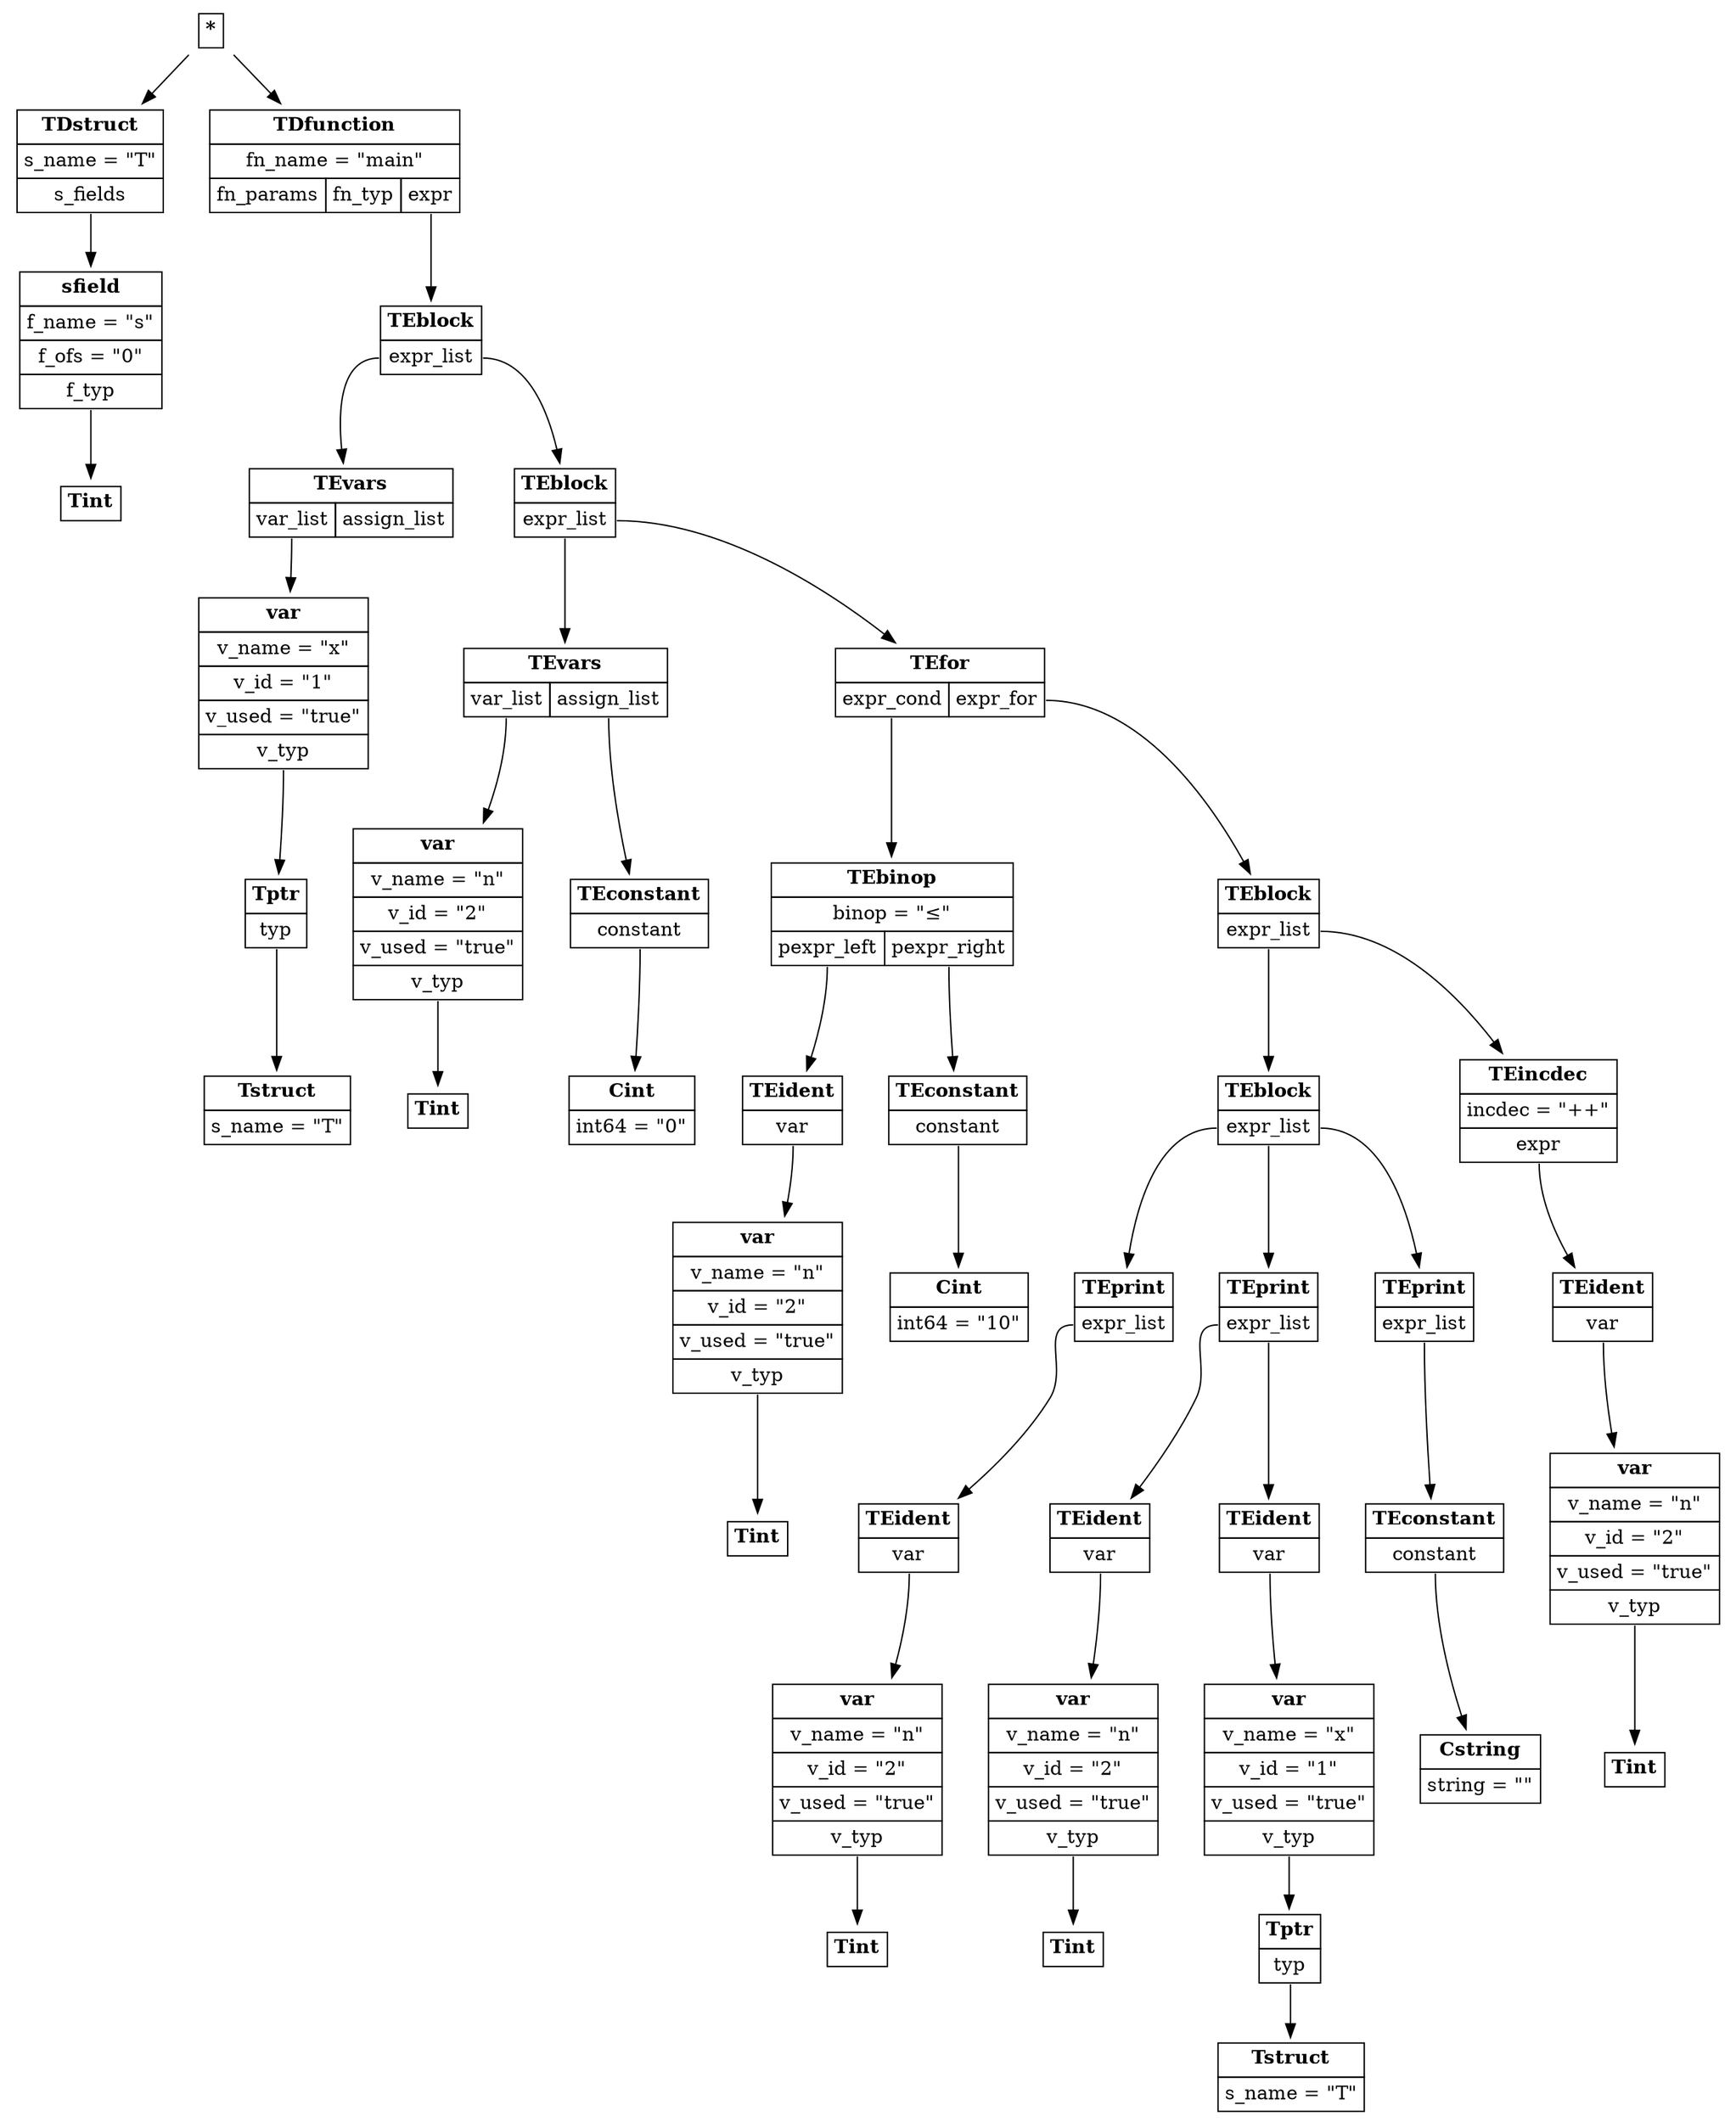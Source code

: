 digraph ast {
node [shape=plaintext];
root [label=<<table border='0' cellborder='1' cellspacing='0' cellpadding='4'><tr ><td colspan = '1'><b >*</b></td></tr></table>>]
TDstruct_1 [label=<<table border='0' cellborder='1' cellspacing='0' cellpadding='4'><tr ><td colspan = '1'><b >TDstruct</b></td></tr><tr ><td colspan = '1'>s_name = "T"</td></tr><tr ><td port='s_fields'>s_fields</td></tr></table>>]
root -> TDstruct_1
sfield_2 [label=<<table border='0' cellborder='1' cellspacing='0' cellpadding='4'><tr ><td colspan = '1'><b >sfield</b></td></tr><tr ><td colspan = '1'>f_name = "s"</td></tr><tr ><td colspan = '1'>f_ofs = "0"</td></tr><tr ><td port='f_typ'>f_typ</td></tr></table>>]
TDstruct_1:s_fields -> sfield_2
Tint_3 [label=<<table border='0' cellborder='1' cellspacing='0' cellpadding='4'><tr ><td colspan = '1'><b >Tint</b></td></tr></table>>]
sfield_2:f_typ -> Tint_3
TDfunction_4 [label=<<table border='0' cellborder='1' cellspacing='0' cellpadding='4'><tr ><td colspan = '3'><b >TDfunction</b></td></tr><tr ><td colspan = '3'>fn_name = "main"</td></tr><tr ><td port='fn_params'>fn_params</td><td port='fn_typ'>fn_typ</td><td port='expr'>expr</td></tr></table>>]
root -> TDfunction_4
TEblock_5 [label=<<table border='0' cellborder='1' cellspacing='0' cellpadding='4'><tr ><td colspan = '1'><b >TEblock</b></td></tr><tr ><td port='expr_list'>expr_list</td></tr></table>>]
TDfunction_4:expr -> TEblock_5
TEvars_6 [label=<<table border='0' cellborder='1' cellspacing='0' cellpadding='4'><tr ><td colspan = '2'><b >TEvars</b></td></tr><tr ><td port='var_list'>var_list</td><td port='assign_list'>assign_list</td></tr></table>>]
TEblock_5:expr_list -> TEvars_6
var_7 [label=<<table border='0' cellborder='1' cellspacing='0' cellpadding='4'><tr ><td colspan = '1'><b >var</b></td></tr><tr ><td colspan = '1'>v_name = "x"</td></tr><tr ><td colspan = '1'>v_id = "1"</td></tr><tr ><td colspan = '1'>v_used = "true"</td></tr><tr ><td port='v_typ'>v_typ</td></tr></table>>]
TEvars_6:var_list -> var_7
Tptr_8 [label=<<table border='0' cellborder='1' cellspacing='0' cellpadding='4'><tr ><td colspan = '1'><b >Tptr</b></td></tr><tr ><td port='typ'>typ</td></tr></table>>]
var_7:v_typ -> Tptr_8
Tstruct_9 [label=<<table border='0' cellborder='1' cellspacing='0' cellpadding='4'><tr ><td colspan = '1'><b >Tstruct</b></td></tr><tr ><td colspan = '1'>s_name = "T"</td></tr></table>>]
Tptr_8:typ -> Tstruct_9
TEblock_10 [label=<<table border='0' cellborder='1' cellspacing='0' cellpadding='4'><tr ><td colspan = '1'><b >TEblock</b></td></tr><tr ><td port='expr_list'>expr_list</td></tr></table>>]
TEblock_5:expr_list -> TEblock_10
TEvars_11 [label=<<table border='0' cellborder='1' cellspacing='0' cellpadding='4'><tr ><td colspan = '2'><b >TEvars</b></td></tr><tr ><td port='var_list'>var_list</td><td port='assign_list'>assign_list</td></tr></table>>]
TEblock_10:expr_list -> TEvars_11
var_12 [label=<<table border='0' cellborder='1' cellspacing='0' cellpadding='4'><tr ><td colspan = '1'><b >var</b></td></tr><tr ><td colspan = '1'>v_name = "n"</td></tr><tr ><td colspan = '1'>v_id = "2"</td></tr><tr ><td colspan = '1'>v_used = "true"</td></tr><tr ><td port='v_typ'>v_typ</td></tr></table>>]
TEvars_11:var_list -> var_12
Tint_13 [label=<<table border='0' cellborder='1' cellspacing='0' cellpadding='4'><tr ><td colspan = '1'><b >Tint</b></td></tr></table>>]
var_12:v_typ -> Tint_13
TEconstant_14 [label=<<table border='0' cellborder='1' cellspacing='0' cellpadding='4'><tr ><td colspan = '1'><b >TEconstant</b></td></tr><tr ><td port='constant'>constant</td></tr></table>>]
TEvars_11:assign_list -> TEconstant_14
Cint_15 [label=<<table border='0' cellborder='1' cellspacing='0' cellpadding='4'><tr ><td colspan = '1'><b >Cint</b></td></tr><tr ><td colspan = '1'>int64 = "0"</td></tr></table>>]
TEconstant_14:constant -> Cint_15
TEfor_16 [label=<<table border='0' cellborder='1' cellspacing='0' cellpadding='4'><tr ><td colspan = '2'><b >TEfor</b></td></tr><tr ><td port='expr_cond'>expr_cond</td><td port='expr_for'>expr_for</td></tr></table>>]
TEblock_10:expr_list -> TEfor_16
TEbinop_17 [label=<<table border='0' cellborder='1' cellspacing='0' cellpadding='4'><tr ><td colspan = '2'><b >TEbinop</b></td></tr><tr ><td colspan = '2'>binop = "&le;"</td></tr><tr ><td port='pexpr_left'>pexpr_left</td><td port='pexpr_right'>pexpr_right</td></tr></table>>]
TEfor_16:expr_cond -> TEbinop_17
TEident_18 [label=<<table border='0' cellborder='1' cellspacing='0' cellpadding='4'><tr ><td colspan = '1'><b >TEident</b></td></tr><tr ><td port='var'>var</td></tr></table>>]
TEbinop_17:pexpr_left -> TEident_18
var_19 [label=<<table border='0' cellborder='1' cellspacing='0' cellpadding='4'><tr ><td colspan = '1'><b >var</b></td></tr><tr ><td colspan = '1'>v_name = "n"</td></tr><tr ><td colspan = '1'>v_id = "2"</td></tr><tr ><td colspan = '1'>v_used = "true"</td></tr><tr ><td port='v_typ'>v_typ</td></tr></table>>]
TEident_18:var -> var_19
Tint_20 [label=<<table border='0' cellborder='1' cellspacing='0' cellpadding='4'><tr ><td colspan = '1'><b >Tint</b></td></tr></table>>]
var_19:v_typ -> Tint_20
TEconstant_21 [label=<<table border='0' cellborder='1' cellspacing='0' cellpadding='4'><tr ><td colspan = '1'><b >TEconstant</b></td></tr><tr ><td port='constant'>constant</td></tr></table>>]
TEbinop_17:pexpr_right -> TEconstant_21
Cint_22 [label=<<table border='0' cellborder='1' cellspacing='0' cellpadding='4'><tr ><td colspan = '1'><b >Cint</b></td></tr><tr ><td colspan = '1'>int64 = "10"</td></tr></table>>]
TEconstant_21:constant -> Cint_22
TEblock_23 [label=<<table border='0' cellborder='1' cellspacing='0' cellpadding='4'><tr ><td colspan = '1'><b >TEblock</b></td></tr><tr ><td port='expr_list'>expr_list</td></tr></table>>]
TEfor_16:expr_for -> TEblock_23
TEblock_24 [label=<<table border='0' cellborder='1' cellspacing='0' cellpadding='4'><tr ><td colspan = '1'><b >TEblock</b></td></tr><tr ><td port='expr_list'>expr_list</td></tr></table>>]
TEblock_23:expr_list -> TEblock_24
TEprint_25 [label=<<table border='0' cellborder='1' cellspacing='0' cellpadding='4'><tr ><td colspan = '1'><b >TEprint</b></td></tr><tr ><td port='expr_list'>expr_list</td></tr></table>>]
TEblock_24:expr_list -> TEprint_25
TEident_26 [label=<<table border='0' cellborder='1' cellspacing='0' cellpadding='4'><tr ><td colspan = '1'><b >TEident</b></td></tr><tr ><td port='var'>var</td></tr></table>>]
TEprint_25:expr_list -> TEident_26
var_27 [label=<<table border='0' cellborder='1' cellspacing='0' cellpadding='4'><tr ><td colspan = '1'><b >var</b></td></tr><tr ><td colspan = '1'>v_name = "n"</td></tr><tr ><td colspan = '1'>v_id = "2"</td></tr><tr ><td colspan = '1'>v_used = "true"</td></tr><tr ><td port='v_typ'>v_typ</td></tr></table>>]
TEident_26:var -> var_27
Tint_28 [label=<<table border='0' cellborder='1' cellspacing='0' cellpadding='4'><tr ><td colspan = '1'><b >Tint</b></td></tr></table>>]
var_27:v_typ -> Tint_28
TEprint_29 [label=<<table border='0' cellborder='1' cellspacing='0' cellpadding='4'><tr ><td colspan = '1'><b >TEprint</b></td></tr><tr ><td port='expr_list'>expr_list</td></tr></table>>]
TEblock_24:expr_list -> TEprint_29
TEident_30 [label=<<table border='0' cellborder='1' cellspacing='0' cellpadding='4'><tr ><td colspan = '1'><b >TEident</b></td></tr><tr ><td port='var'>var</td></tr></table>>]
TEprint_29:expr_list -> TEident_30
var_31 [label=<<table border='0' cellborder='1' cellspacing='0' cellpadding='4'><tr ><td colspan = '1'><b >var</b></td></tr><tr ><td colspan = '1'>v_name = "n"</td></tr><tr ><td colspan = '1'>v_id = "2"</td></tr><tr ><td colspan = '1'>v_used = "true"</td></tr><tr ><td port='v_typ'>v_typ</td></tr></table>>]
TEident_30:var -> var_31
Tint_32 [label=<<table border='0' cellborder='1' cellspacing='0' cellpadding='4'><tr ><td colspan = '1'><b >Tint</b></td></tr></table>>]
var_31:v_typ -> Tint_32
TEident_33 [label=<<table border='0' cellborder='1' cellspacing='0' cellpadding='4'><tr ><td colspan = '1'><b >TEident</b></td></tr><tr ><td port='var'>var</td></tr></table>>]
TEprint_29:expr_list -> TEident_33
var_34 [label=<<table border='0' cellborder='1' cellspacing='0' cellpadding='4'><tr ><td colspan = '1'><b >var</b></td></tr><tr ><td colspan = '1'>v_name = "x"</td></tr><tr ><td colspan = '1'>v_id = "1"</td></tr><tr ><td colspan = '1'>v_used = "true"</td></tr><tr ><td port='v_typ'>v_typ</td></tr></table>>]
TEident_33:var -> var_34
Tptr_35 [label=<<table border='0' cellborder='1' cellspacing='0' cellpadding='4'><tr ><td colspan = '1'><b >Tptr</b></td></tr><tr ><td port='typ'>typ</td></tr></table>>]
var_34:v_typ -> Tptr_35
Tstruct_36 [label=<<table border='0' cellborder='1' cellspacing='0' cellpadding='4'><tr ><td colspan = '1'><b >Tstruct</b></td></tr><tr ><td colspan = '1'>s_name = "T"</td></tr></table>>]
Tptr_35:typ -> Tstruct_36
TEprint_37 [label=<<table border='0' cellborder='1' cellspacing='0' cellpadding='4'><tr ><td colspan = '1'><b >TEprint</b></td></tr><tr ><td port='expr_list'>expr_list</td></tr></table>>]
TEblock_24:expr_list -> TEprint_37
TEconstant_38 [label=<<table border='0' cellborder='1' cellspacing='0' cellpadding='4'><tr ><td colspan = '1'><b >TEconstant</b></td></tr><tr ><td port='constant'>constant</td></tr></table>>]
TEprint_37:expr_list -> TEconstant_38
Cstring_39 [label=<<table border='0' cellborder='1' cellspacing='0' cellpadding='4'><tr ><td colspan = '1'><b >Cstring</b></td></tr><tr ><td colspan = '1'>string = "
"</td></tr></table>>]
TEconstant_38:constant -> Cstring_39
TEincdec_40 [label=<<table border='0' cellborder='1' cellspacing='0' cellpadding='4'><tr ><td colspan = '1'><b >TEincdec</b></td></tr><tr ><td colspan = '1'>incdec = "++"</td></tr><tr ><td port='expr'>expr</td></tr></table>>]
TEblock_23:expr_list -> TEincdec_40
TEident_41 [label=<<table border='0' cellborder='1' cellspacing='0' cellpadding='4'><tr ><td colspan = '1'><b >TEident</b></td></tr><tr ><td port='var'>var</td></tr></table>>]
TEincdec_40:expr -> TEident_41
var_42 [label=<<table border='0' cellborder='1' cellspacing='0' cellpadding='4'><tr ><td colspan = '1'><b >var</b></td></tr><tr ><td colspan = '1'>v_name = "n"</td></tr><tr ><td colspan = '1'>v_id = "2"</td></tr><tr ><td colspan = '1'>v_used = "true"</td></tr><tr ><td port='v_typ'>v_typ</td></tr></table>>]
TEident_41:var -> var_42
Tint_43 [label=<<table border='0' cellborder='1' cellspacing='0' cellpadding='4'><tr ><td colspan = '1'><b >Tint</b></td></tr></table>>]
var_42:v_typ -> Tint_43
}